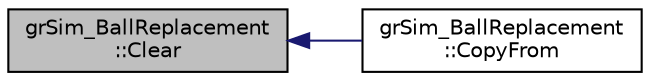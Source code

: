 digraph "grSim_BallReplacement::Clear"
{
 // INTERACTIVE_SVG=YES
  edge [fontname="Helvetica",fontsize="10",labelfontname="Helvetica",labelfontsize="10"];
  node [fontname="Helvetica",fontsize="10",shape=record];
  rankdir="LR";
  Node1 [label="grSim_BallReplacement\l::Clear",height=0.2,width=0.4,color="black", fillcolor="grey75", style="filled", fontcolor="black"];
  Node1 -> Node2 [dir="back",color="midnightblue",fontsize="10",style="solid",fontname="Helvetica"];
  Node2 [label="grSim_BallReplacement\l::CopyFrom",height=0.2,width=0.4,color="black", fillcolor="white", style="filled",URL="$d2/db1/classgr_sim___ball_replacement.html#aeeed936a26e7f8ce0b7e003ee8317676"];
}
